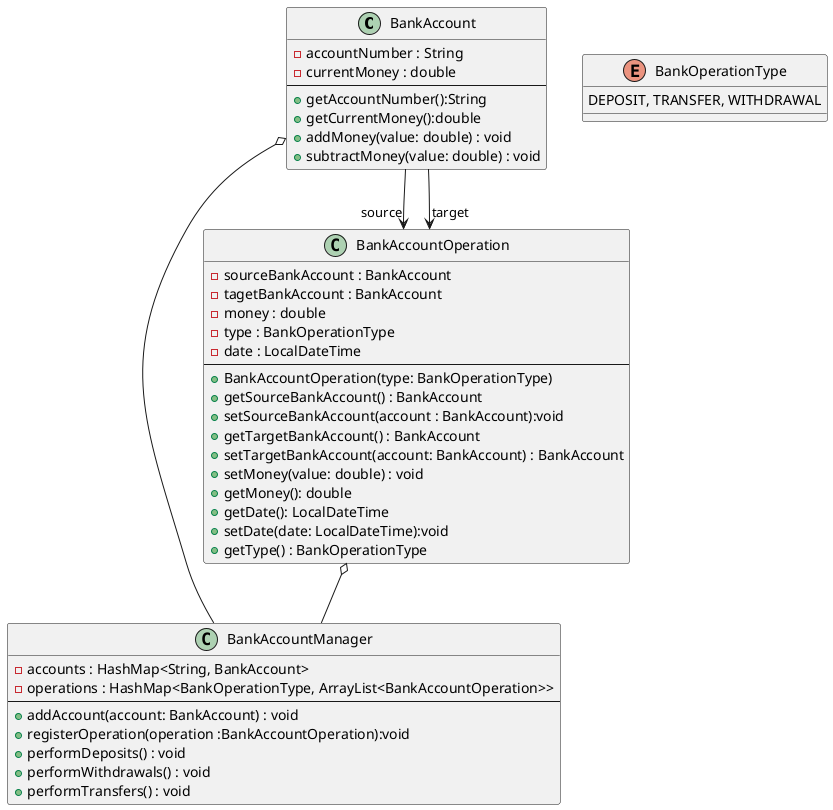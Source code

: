 @startuml test


class BankAccount {
    - accountNumber : String
    - currentMoney : double
    ----
    + getAccountNumber():String
    + getCurrentMoney():double
    + addMoney(value: double) : void
    + subtractMoney(value: double) : void
}

class BankAccountManager {
    - accounts : HashMap<String, BankAccount>
    - operations : HashMap<BankOperationType, ArrayList<BankAccountOperation>>
    ----
    + addAccount(account: BankAccount) : void
    + registerOperation(operation :BankAccountOperation):void
    + performDeposits() : void
    + performWithdrawals() : void
    + performTransfers() : void
}


class BankAccountOperation{
    - sourceBankAccount : BankAccount
    - tagetBankAccount : BankAccount
    - money : double
    - type : BankOperationType
    - date : LocalDateTime
    ----
    + BankAccountOperation(type: BankOperationType)
    + getSourceBankAccount() : BankAccount
    + setSourceBankAccount(account : BankAccount):void
    + getTargetBankAccount() : BankAccount
    + setTargetBankAccount(account: BankAccount) : BankAccount
    + setMoney(value: double) : void
    + getMoney(): double
    + getDate(): LocalDateTime
    + setDate(date: LocalDateTime):void
    + getType() : BankOperationType
}

enum BankOperationType{
    DEPOSIT, TRANSFER, WITHDRAWAL
}


BankAccount --> "source" BankAccountOperation
BankAccount --> "target" BankAccountOperation
BankAccount o-- BankAccountManager
BankAccountOperation o-- BankAccountManager

@enduml